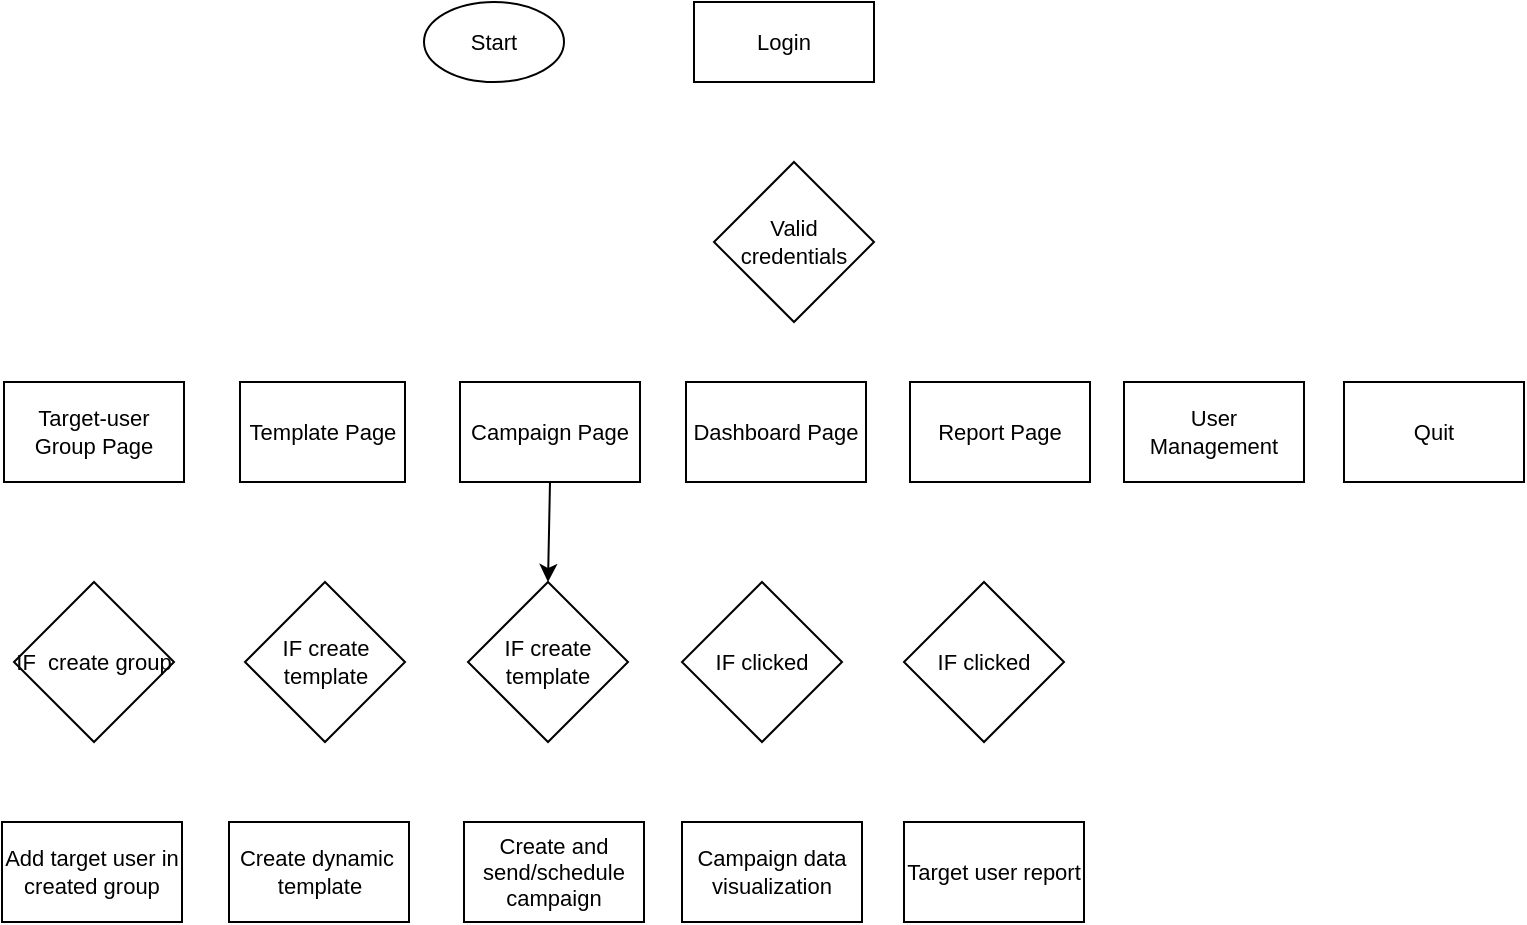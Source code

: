 <mxfile version="15.5.8" type="github">
  <diagram id="lJC1QuVzAbhBSIZx3Hm1" name="Page-1">
    <mxGraphModel dx="1103" dy="554" grid="1" gridSize="10" guides="1" tooltips="1" connect="1" arrows="1" fold="1" page="1" pageScale="1" pageWidth="850" pageHeight="1100" math="0" shadow="0">
      <root>
        <mxCell id="0" />
        <mxCell id="1" parent="0" />
        <mxCell id="YmnMS3fJjvEk6rEsooEI-6" value="Valid credentials" style="rhombus;whiteSpace=wrap;html=1;fontSize=11;strokeWidth=1;" vertex="1" parent="1">
          <mxGeometry x="395" y="180" width="80" height="80" as="geometry" />
        </mxCell>
        <mxCell id="YmnMS3fJjvEk6rEsooEI-7" value="Campaign Page" style="rounded=0;whiteSpace=wrap;html=1;fontSize=11;strokeWidth=1;" vertex="1" parent="1">
          <mxGeometry x="268" y="290" width="90" height="50" as="geometry" />
        </mxCell>
        <mxCell id="YmnMS3fJjvEk6rEsooEI-8" value="Login" style="rounded=0;whiteSpace=wrap;html=1;fontSize=11;strokeWidth=1;" vertex="1" parent="1">
          <mxGeometry x="385" y="100" width="90" height="40" as="geometry" />
        </mxCell>
        <mxCell id="YmnMS3fJjvEk6rEsooEI-9" value="Start" style="ellipse;whiteSpace=wrap;html=1;fontSize=11;strokeWidth=1;" vertex="1" parent="1">
          <mxGeometry x="250" y="100" width="70" height="40" as="geometry" />
        </mxCell>
        <mxCell id="YmnMS3fJjvEk6rEsooEI-10" value="Template Page" style="rounded=0;whiteSpace=wrap;html=1;fontSize=11;strokeWidth=1;" vertex="1" parent="1">
          <mxGeometry x="158" y="290" width="82.5" height="50" as="geometry" />
        </mxCell>
        <mxCell id="YmnMS3fJjvEk6rEsooEI-12" value="Target-user Group Page" style="rounded=0;whiteSpace=wrap;html=1;fontSize=11;strokeWidth=1;" vertex="1" parent="1">
          <mxGeometry x="40" y="290" width="90" height="50" as="geometry" />
        </mxCell>
        <mxCell id="YmnMS3fJjvEk6rEsooEI-14" value="Dashboard Page" style="rounded=0;whiteSpace=wrap;html=1;fontSize=11;strokeWidth=1;" vertex="1" parent="1">
          <mxGeometry x="381" y="290" width="90" height="50" as="geometry" />
        </mxCell>
        <mxCell id="YmnMS3fJjvEk6rEsooEI-15" value="&lt;br&gt;Report Page&lt;span style=&quot;color: rgba(0 , 0 , 0 , 0) ; font-family: monospace ; font-size: 0px&quot;&gt;%3CmxGraphModel%3E%3Croot%3E%3CmxCell%20id%3D%220%22%2F%3E%3CmxCell%20id%3D%221%22%20parent%3D%220%22%2F%3E%3CmxCell%20id%3D%222%22%20value%3D%22Dashboard%20Page%22%20style%3D%22rounded%3D0%3BwhiteSpace%3Dwrap%3Bhtml%3D1%3BfontSize%3D11%3BstrokeWidth%3D1%3B%22%20vertex%3D%221%22%20parent%3D%221%22%3E%3CmxGeometry%20x%3D%22460%22%20y%3D%22290%22%20width%3D%2290%22%20height%3D%2250%22%20as%3D%22geometry%22%2F%3E%3C%2FmxCell%3E%3C%2Froot%3E%3C%2FmxGraphModel%3E&lt;/span&gt;&lt;br&gt;&lt;span style=&quot;color: rgba(0 , 0 , 0 , 0) ; font-family: monospace ; font-size: 0px&quot;&gt;%3CmxGraphModel%3E%3Croot%3E%3CmxCell%20id%3D%220%22%2F%3E%3CmxCell%20id%3D%221%22%20parent%3D%220%22%2F%3E%3CmxCell%20id%3D%222%22%20value%3D%22Dashboard%20Page%22%20style%3D%22rounded%3D0%3BwhiteSpace%3Dwrap%3Bhtml%3D1%3BfontSize%3D11%3BstrokeWidth%3D1%3B%22%20vertex%3D%221%22%20parent%3D%221%22%3E%3CmxGeometry%20x%3D%22460%22%20y%3D%22290%22%20width%3D%2290%22%20height%3D%2250%22%20as%3D%22geometry%22%2F%3E%3C%2FmxCell%3E%3C%2Froot%3E%3C%2FmxGraphModel%3E&lt;/span&gt;" style="rounded=0;whiteSpace=wrap;html=1;fontSize=11;strokeWidth=1;" vertex="1" parent="1">
          <mxGeometry x="493" y="290" width="90" height="50" as="geometry" />
        </mxCell>
        <mxCell id="YmnMS3fJjvEk6rEsooEI-16" value="Quit" style="rounded=0;whiteSpace=wrap;html=1;fontSize=11;strokeWidth=1;" vertex="1" parent="1">
          <mxGeometry x="710" y="290" width="90" height="50" as="geometry" />
        </mxCell>
        <mxCell id="YmnMS3fJjvEk6rEsooEI-18" value="Add target user in created group" style="rounded=0;whiteSpace=wrap;html=1;fontSize=11;strokeWidth=1;" vertex="1" parent="1">
          <mxGeometry x="39" y="510" width="90" height="50" as="geometry" />
        </mxCell>
        <mxCell id="YmnMS3fJjvEk6rEsooEI-19" value="Create dynamic&amp;nbsp;&lt;br&gt;template" style="rounded=0;whiteSpace=wrap;html=1;fontSize=11;strokeWidth=1;" vertex="1" parent="1">
          <mxGeometry x="152.5" y="510" width="90" height="50" as="geometry" />
        </mxCell>
        <mxCell id="YmnMS3fJjvEk6rEsooEI-21" value="Create and send/schedule campaign" style="rounded=0;whiteSpace=wrap;html=1;fontSize=11;strokeWidth=1;" vertex="1" parent="1">
          <mxGeometry x="270" y="510" width="90" height="50" as="geometry" />
        </mxCell>
        <mxCell id="YmnMS3fJjvEk6rEsooEI-22" value="Campaign data visualization" style="rounded=0;whiteSpace=wrap;html=1;fontSize=11;strokeWidth=1;" vertex="1" parent="1">
          <mxGeometry x="379" y="510" width="90" height="50" as="geometry" />
        </mxCell>
        <mxCell id="YmnMS3fJjvEk6rEsooEI-23" value="Target user report" style="rounded=0;whiteSpace=wrap;html=1;fontSize=11;strokeWidth=1;" vertex="1" parent="1">
          <mxGeometry x="490" y="510" width="90" height="50" as="geometry" />
        </mxCell>
        <mxCell id="YmnMS3fJjvEk6rEsooEI-26" value="IF&amp;nbsp; create group" style="rhombus;whiteSpace=wrap;html=1;fontSize=11;strokeWidth=1;" vertex="1" parent="1">
          <mxGeometry x="45" y="390" width="80" height="80" as="geometry" />
        </mxCell>
        <mxCell id="YmnMS3fJjvEk6rEsooEI-27" value="IF create template" style="rhombus;whiteSpace=wrap;html=1;fontSize=11;strokeWidth=1;" vertex="1" parent="1">
          <mxGeometry x="160.5" y="390" width="80" height="80" as="geometry" />
        </mxCell>
        <mxCell id="YmnMS3fJjvEk6rEsooEI-28" value="IF create template" style="rhombus;whiteSpace=wrap;html=1;fontSize=11;strokeWidth=1;" vertex="1" parent="1">
          <mxGeometry x="272" y="390" width="80" height="80" as="geometry" />
        </mxCell>
        <mxCell id="YmnMS3fJjvEk6rEsooEI-29" value="" style="endArrow=classic;html=1;rounded=0;fontSize=11;entryX=0.5;entryY=0;entryDx=0;entryDy=0;exitX=0.5;exitY=1;exitDx=0;exitDy=0;" edge="1" parent="1" source="YmnMS3fJjvEk6rEsooEI-7" target="YmnMS3fJjvEk6rEsooEI-28">
          <mxGeometry width="50" height="50" relative="1" as="geometry">
            <mxPoint x="320" y="380" as="sourcePoint" />
            <mxPoint x="370" y="330" as="targetPoint" />
          </mxGeometry>
        </mxCell>
        <mxCell id="YmnMS3fJjvEk6rEsooEI-31" value="User Management" style="rounded=0;whiteSpace=wrap;html=1;fontSize=11;strokeWidth=1;" vertex="1" parent="1">
          <mxGeometry x="600" y="290" width="90" height="50" as="geometry" />
        </mxCell>
        <mxCell id="YmnMS3fJjvEk6rEsooEI-32" value="IF clicked" style="rhombus;whiteSpace=wrap;html=1;fontSize=11;strokeWidth=1;" vertex="1" parent="1">
          <mxGeometry x="379" y="390" width="80" height="80" as="geometry" />
        </mxCell>
        <mxCell id="YmnMS3fJjvEk6rEsooEI-34" value="IF clicked" style="rhombus;whiteSpace=wrap;html=1;fontSize=11;strokeWidth=1;" vertex="1" parent="1">
          <mxGeometry x="490" y="390" width="80" height="80" as="geometry" />
        </mxCell>
      </root>
    </mxGraphModel>
  </diagram>
</mxfile>

